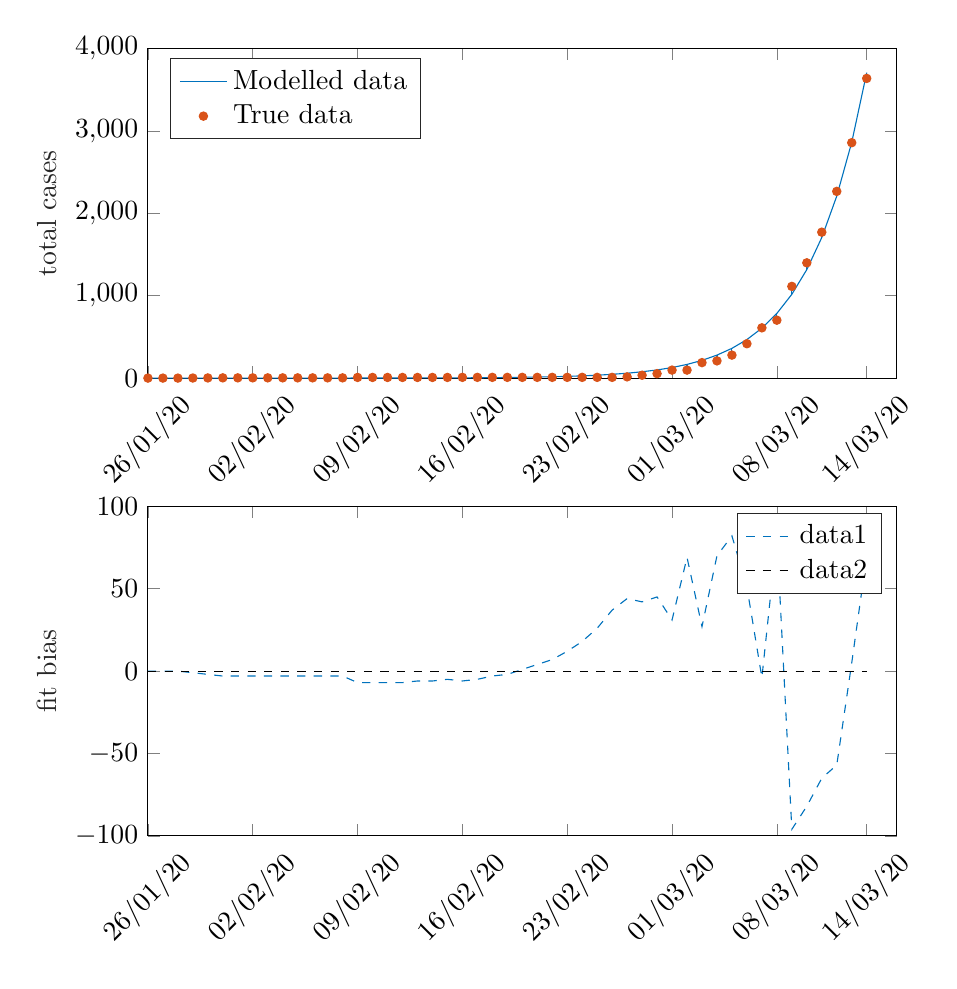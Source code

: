 % This file was created by matlab2tikz.
%
\definecolor{mycolor1}{rgb}{0.0,0.447,0.741}%
\definecolor{mycolor2}{rgb}{0.85,0.325,0.098}%
%
\begin{tikzpicture}

\begin{axis}[%
width=9.509cm,
height=4.186cm,
at={(0cm,5.814cm)},
scale only axis,
xmin=0,
xmax=50,
xtick={0,7,14,21,28,35,42,48},
xticklabels={{26/01/20},{02/02/20},{09/02/20},{16/02/20},{23/02/20},{01/03/20},{08/03/20},{14/03/20}},
xticklabel style={rotate=45},
ymin=0,
ymax=4000,
ylabel style={font=\color{white!15!black}},
ylabel={total cases},
axis background/.style={fill=white},
legend style={at={(0.03,0.97)}, anchor=north west, legend cell align=left, align=left, draw=white!15!black}
]
\addplot [color=mycolor1]
  table[row sep=crcr]{%
0	0\\
13	0\\
14	1\\
17	1\\
18	2\\
19	2\\
20	3\\
21	3\\
22	4\\
23	6\\
24	7\\
27	16\\
28	21\\
29	27\\
30	35\\
31	46\\
32	59\\
33	77\\
34	99\\
35	128\\
36	166\\
37	215\\
38	279\\
39	361\\
40	468\\
41	606\\
42	785\\
43	1017\\
44	1317\\
45	1706\\
46	2209\\
47	2862\\
48	3707\\
};
\addlegendentry{Modelled data}

\addplot[only marks, mark=*, mark options={}, mark size=1.5pt, color=mycolor2, fill=mycolor2] table[row sep=crcr]{%
x	y\\
0	0\\
1	0\\
2	0\\
3	1\\
4	2\\
5	3\\
6	3\\
7	3\\
8	3\\
9	3\\
10	3\\
11	3\\
12	3\\
13	3\\
14	8\\
15	8\\
16	8\\
17	8\\
18	8\\
19	8\\
20	8\\
21	9\\
22	9\\
23	9\\
24	9\\
25	9\\
26	9\\
27	9\\
28	9\\
29	9\\
30	9\\
31	9\\
32	15\\
33	35\\
34	54\\
35	97\\
36	97\\
37	188\\
38	209\\
39	279\\
40	417\\
41	610\\
42	703\\
43	1113\\
44	1399\\
45	1771\\
46	2266\\
47	2857\\
48	3637\\
};
\addlegendentry{True data}

\addplot [color=mycolor1, forget plot]
  table[row sep=crcr]{%
0	0\\
0	0\\
};
\addplot [color=mycolor1, forget plot]
  table[row sep=crcr]{%
1	0\\
1	0\\
};
\addplot [color=mycolor1, forget plot]
  table[row sep=crcr]{%
2	0\\
2	0\\
};
\addplot [color=mycolor1, forget plot]
  table[row sep=crcr]{%
3	1\\
3	0\\
};
\addplot [color=mycolor1, forget plot]
  table[row sep=crcr]{%
4	2\\
4	0\\
};
\addplot [color=mycolor1, forget plot]
  table[row sep=crcr]{%
5	3\\
5	0\\
};
\addplot [color=mycolor1, forget plot]
  table[row sep=crcr]{%
6	3\\
6	0\\
};
\addplot [color=mycolor1, forget plot]
  table[row sep=crcr]{%
7	3\\
7	0\\
};
\addplot [color=mycolor1, forget plot]
  table[row sep=crcr]{%
8	3\\
8	0\\
};
\addplot [color=mycolor1, forget plot]
  table[row sep=crcr]{%
9	3\\
9	0\\
};
\addplot [color=mycolor1, forget plot]
  table[row sep=crcr]{%
10	3\\
10	0\\
};
\addplot [color=mycolor1, forget plot]
  table[row sep=crcr]{%
11	3\\
11	0\\
};
\addplot [color=mycolor1, forget plot]
  table[row sep=crcr]{%
12	3\\
12	0\\
};
\addplot [color=mycolor1, forget plot]
  table[row sep=crcr]{%
13	3\\
13	0\\
};
\addplot [color=mycolor1, forget plot]
  table[row sep=crcr]{%
14	8\\
14	1\\
};
\addplot [color=mycolor1, forget plot]
  table[row sep=crcr]{%
15	8\\
15	1\\
};
\addplot [color=mycolor1, forget plot]
  table[row sep=crcr]{%
16	8\\
16	1\\
};
\addplot [color=mycolor1, forget plot]
  table[row sep=crcr]{%
17	8\\
17	1\\
};
\addplot [color=mycolor1, forget plot]
  table[row sep=crcr]{%
18	8\\
18	2\\
};
\addplot [color=mycolor1, forget plot]
  table[row sep=crcr]{%
19	8\\
19	2\\
};
\addplot [color=mycolor1, forget plot]
  table[row sep=crcr]{%
20	8\\
20	3\\
};
\addplot [color=mycolor1, forget plot]
  table[row sep=crcr]{%
21	9\\
21	3\\
};
\addplot [color=mycolor1, forget plot]
  table[row sep=crcr]{%
22	9\\
22	4\\
};
\addplot [color=mycolor1, forget plot]
  table[row sep=crcr]{%
23	9\\
23	6\\
};
\addplot [color=mycolor1, forget plot]
  table[row sep=crcr]{%
24	9\\
24	7\\
};
\addplot [color=mycolor1, forget plot]
  table[row sep=crcr]{%
25	9\\
25	10\\
};
\addplot [color=mycolor1, forget plot]
  table[row sep=crcr]{%
26	9\\
26	13\\
};
\addplot [color=mycolor1, forget plot]
  table[row sep=crcr]{%
27	9\\
27	16\\
};
\addplot [color=mycolor1, forget plot]
  table[row sep=crcr]{%
28	9\\
28	21\\
};
\addplot [color=mycolor1, forget plot]
  table[row sep=crcr]{%
29	9\\
29	27\\
};
\addplot [color=mycolor1, forget plot]
  table[row sep=crcr]{%
30	9\\
30	35\\
};
\addplot [color=mycolor1, forget plot]
  table[row sep=crcr]{%
31	9\\
31	46\\
};
\addplot [color=mycolor1, forget plot]
  table[row sep=crcr]{%
32	15\\
32	59\\
};
\addplot [color=mycolor1, forget plot]
  table[row sep=crcr]{%
33	35\\
33	77\\
};
\addplot [color=mycolor1, forget plot]
  table[row sep=crcr]{%
34	54\\
34	99\\
};
\addplot [color=mycolor1, forget plot]
  table[row sep=crcr]{%
35	97\\
35	128\\
};
\addplot [color=mycolor1, forget plot]
  table[row sep=crcr]{%
36	97\\
36	166\\
};
\addplot [color=mycolor1, forget plot]
  table[row sep=crcr]{%
37	188\\
37	215\\
};
\addplot [color=mycolor1, forget plot]
  table[row sep=crcr]{%
38	209\\
38	279\\
};
\addplot [color=mycolor1, forget plot]
  table[row sep=crcr]{%
39	279\\
39	361\\
};
\addplot [color=mycolor1, forget plot]
  table[row sep=crcr]{%
40	417\\
40	468\\
};
\addplot [color=mycolor1, forget plot]
  table[row sep=crcr]{%
41	610\\
41	606\\
};
\addplot [color=mycolor1, forget plot]
  table[row sep=crcr]{%
42	703\\
42	785\\
};
\addplot [color=mycolor1, forget plot]
  table[row sep=crcr]{%
43	1113\\
43	1017\\
};
\addplot [color=mycolor1, forget plot]
  table[row sep=crcr]{%
44	1399\\
44	1317\\
};
\addplot [color=mycolor1, forget plot]
  table[row sep=crcr]{%
45	1771\\
45	1706\\
};
\addplot [color=mycolor1, forget plot]
  table[row sep=crcr]{%
46	2266\\
46	2209\\
};
\addplot [color=mycolor1, forget plot]
  table[row sep=crcr]{%
47	2857\\
47	2862\\
};
\addplot [color=mycolor1, forget plot]
  table[row sep=crcr]{%
48	3637\\
48	3707\\
};
\end{axis}

\begin{axis}[%
width=9.509cm,
height=4.186cm,
at={(0cm,0cm)},
scale only axis,
xmin=0,
xmax=50,
xtick={0,7,14,21,28,35,42,48},
xticklabels={{26/01/20},{02/02/20},{09/02/20},{16/02/20},{23/02/20},{01/03/20},{08/03/20},{14/03/20}},
xticklabel style={rotate=45},
ymin=-100,
ymax=100,
ylabel style={font=\color{white!15!black}},
ylabel={fit bias},
axis background/.style={fill=white},
legend style={legend cell align=left, align=left, draw=white!15!black}
]
\addplot [color=mycolor1, dashed]
  table[row sep=crcr]{%
0	0\\
2	0\\
5	-3\\
13	-3\\
14	-7\\
17	-7\\
18	-6\\
19	-6\\
20	-5\\
21	-6\\
22	-5\\
23	-3\\
24	-2\\
27	7\\
28	12\\
29	18\\
30	26\\
31	37\\
32	44\\
33	42\\
34	45\\
35	31\\
36	69\\
37	27\\
38	70\\
39	82\\
40	51\\
41	-4\\
42	82\\
43	-96\\
44	-82\\
45	-65\\
46	-57\\
47	5\\
48	70\\
};
\addlegendentry{data1}

\addplot [color=black, dashed]
  table[row sep=crcr]{%
0	0\\
48	0\\
};
\addlegendentry{data2}

\end{axis}
\end{tikzpicture}%